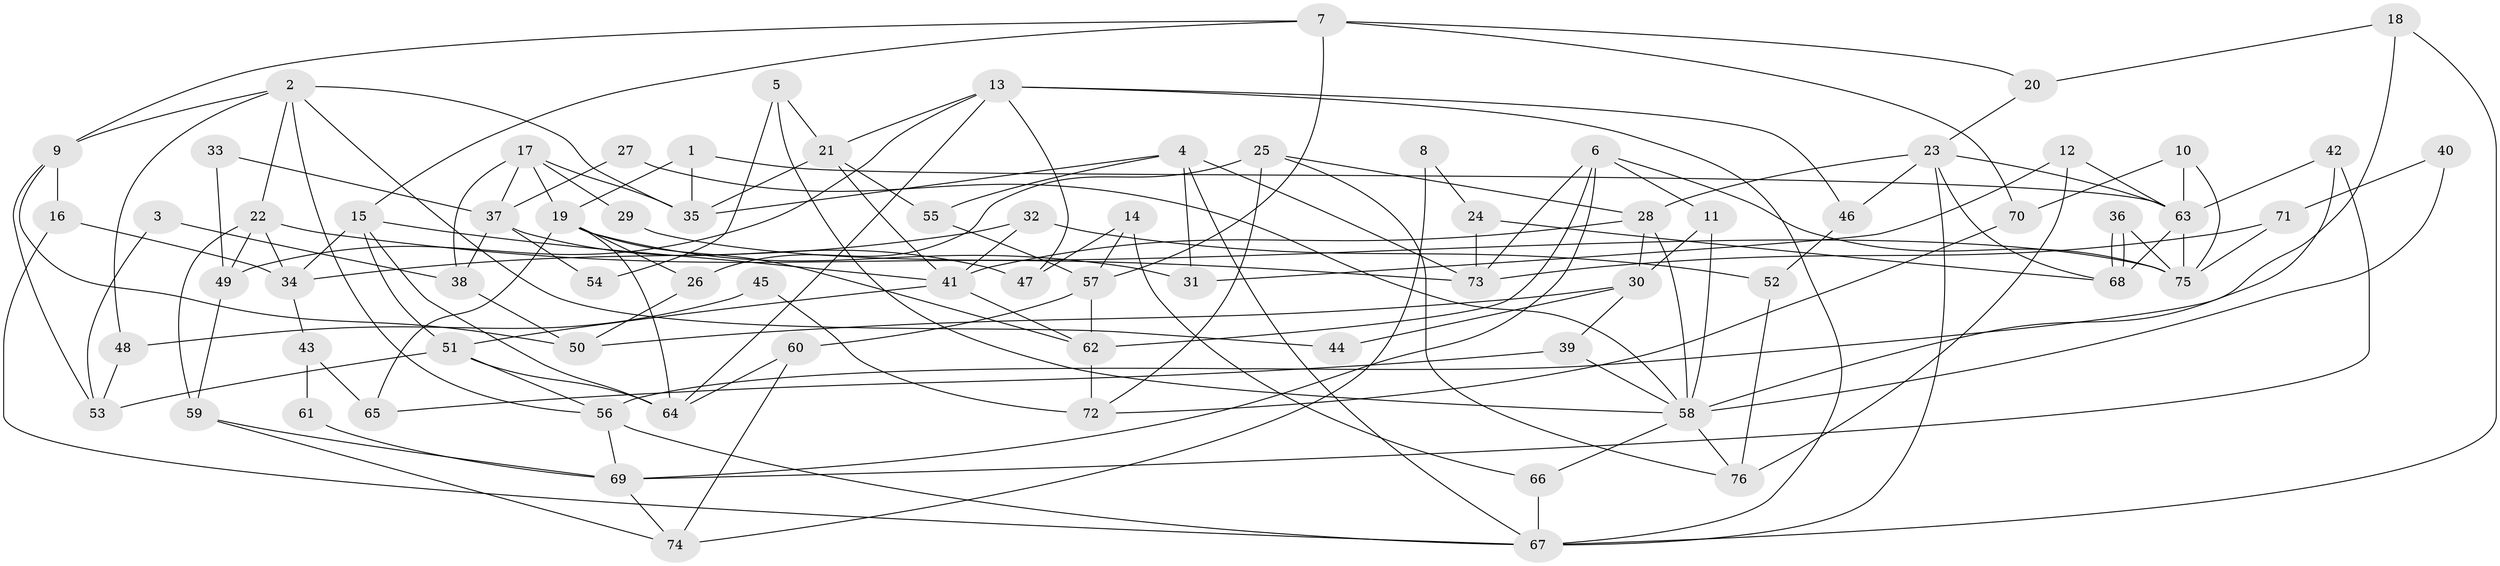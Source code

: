 // Generated by graph-tools (version 1.1) at 2025/14/03/09/25 04:14:54]
// undirected, 76 vertices, 152 edges
graph export_dot {
graph [start="1"]
  node [color=gray90,style=filled];
  1;
  2;
  3;
  4;
  5;
  6;
  7;
  8;
  9;
  10;
  11;
  12;
  13;
  14;
  15;
  16;
  17;
  18;
  19;
  20;
  21;
  22;
  23;
  24;
  25;
  26;
  27;
  28;
  29;
  30;
  31;
  32;
  33;
  34;
  35;
  36;
  37;
  38;
  39;
  40;
  41;
  42;
  43;
  44;
  45;
  46;
  47;
  48;
  49;
  50;
  51;
  52;
  53;
  54;
  55;
  56;
  57;
  58;
  59;
  60;
  61;
  62;
  63;
  64;
  65;
  66;
  67;
  68;
  69;
  70;
  71;
  72;
  73;
  74;
  75;
  76;
  1 -- 35;
  1 -- 63;
  1 -- 19;
  2 -- 56;
  2 -- 9;
  2 -- 22;
  2 -- 35;
  2 -- 44;
  2 -- 48;
  3 -- 38;
  3 -- 53;
  4 -- 73;
  4 -- 67;
  4 -- 31;
  4 -- 35;
  4 -- 55;
  5 -- 58;
  5 -- 21;
  5 -- 54;
  6 -- 62;
  6 -- 69;
  6 -- 11;
  6 -- 73;
  6 -- 75;
  7 -- 9;
  7 -- 57;
  7 -- 15;
  7 -- 20;
  7 -- 70;
  8 -- 74;
  8 -- 24;
  9 -- 16;
  9 -- 50;
  9 -- 53;
  10 -- 63;
  10 -- 70;
  10 -- 75;
  11 -- 58;
  11 -- 30;
  12 -- 31;
  12 -- 63;
  12 -- 76;
  13 -- 64;
  13 -- 67;
  13 -- 21;
  13 -- 46;
  13 -- 47;
  13 -- 49;
  14 -- 57;
  14 -- 66;
  14 -- 47;
  15 -- 64;
  15 -- 34;
  15 -- 41;
  15 -- 51;
  16 -- 67;
  16 -- 34;
  17 -- 19;
  17 -- 35;
  17 -- 29;
  17 -- 37;
  17 -- 38;
  18 -- 20;
  18 -- 56;
  18 -- 67;
  19 -- 64;
  19 -- 26;
  19 -- 31;
  19 -- 62;
  19 -- 65;
  20 -- 23;
  21 -- 35;
  21 -- 41;
  21 -- 55;
  22 -- 34;
  22 -- 49;
  22 -- 59;
  22 -- 73;
  23 -- 67;
  23 -- 63;
  23 -- 28;
  23 -- 46;
  23 -- 68;
  24 -- 73;
  24 -- 68;
  25 -- 26;
  25 -- 28;
  25 -- 72;
  25 -- 76;
  26 -- 50;
  27 -- 58;
  27 -- 37;
  28 -- 41;
  28 -- 30;
  28 -- 58;
  29 -- 75;
  30 -- 39;
  30 -- 44;
  30 -- 50;
  32 -- 52;
  32 -- 41;
  32 -- 34;
  33 -- 37;
  33 -- 49;
  34 -- 43;
  36 -- 68;
  36 -- 68;
  36 -- 75;
  37 -- 47;
  37 -- 38;
  37 -- 54;
  38 -- 50;
  39 -- 58;
  39 -- 65;
  40 -- 58;
  40 -- 71;
  41 -- 51;
  41 -- 62;
  42 -- 63;
  42 -- 58;
  42 -- 69;
  43 -- 65;
  43 -- 61;
  45 -- 48;
  45 -- 72;
  46 -- 52;
  48 -- 53;
  49 -- 59;
  51 -- 53;
  51 -- 56;
  51 -- 64;
  52 -- 76;
  55 -- 57;
  56 -- 69;
  56 -- 67;
  57 -- 62;
  57 -- 60;
  58 -- 76;
  58 -- 66;
  59 -- 69;
  59 -- 74;
  60 -- 74;
  60 -- 64;
  61 -- 69;
  62 -- 72;
  63 -- 75;
  63 -- 68;
  66 -- 67;
  69 -- 74;
  70 -- 72;
  71 -- 75;
  71 -- 73;
}
